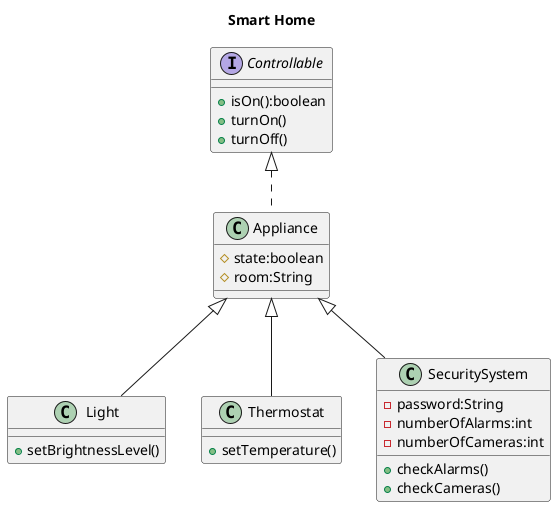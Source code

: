 @startuml Smart Home Model 
title Smart Home 
interface Controllable {
    +isOn():boolean
    +turnOn()
    +turnOff()
}

class Appliance implements Controllable {
    #state:boolean
    #room:String
}

class Light extends Appliance {
    +setBrightnessLevel()
}

class Thermostat extends Appliance {
    +setTemperature()
}

class SecuritySystem extends Appliance {
    -password:String
    -numberOfAlarms:int
    -numberOfCameras:int
    +checkAlarms()
    +checkCameras()
}

@enduml